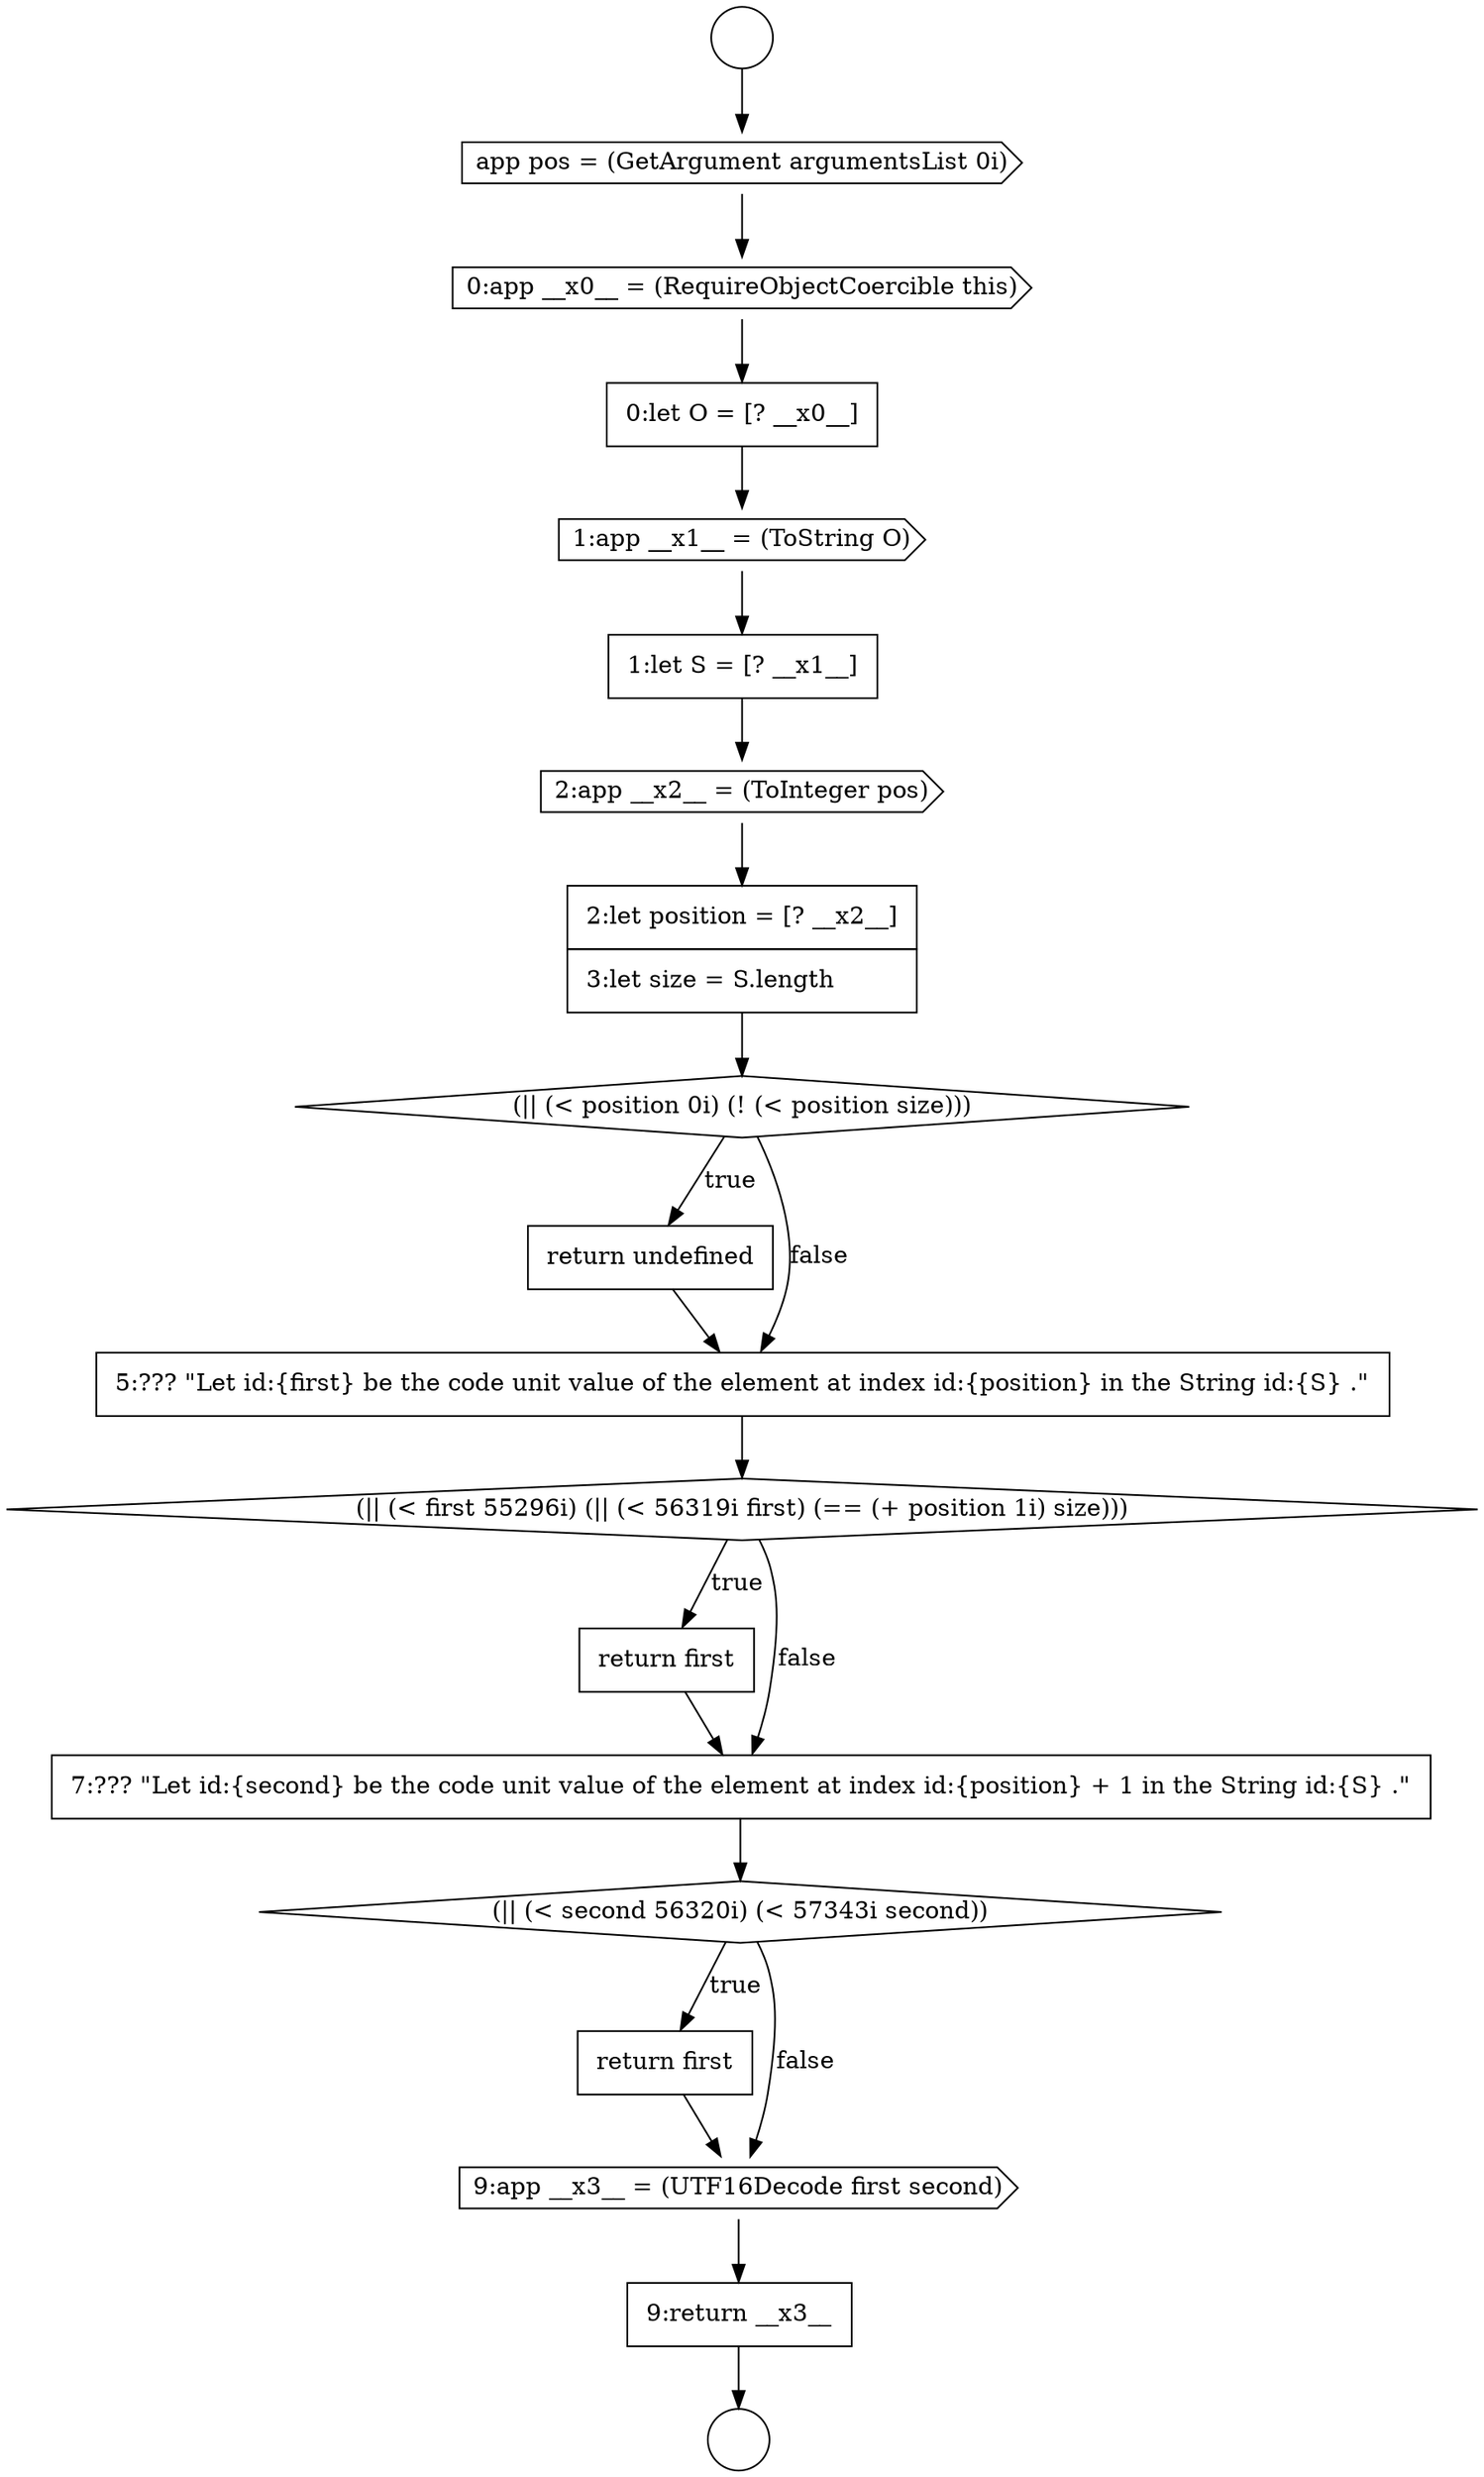 digraph {
  node12148 [shape=cds, label=<<font color="black">1:app __x1__ = (ToString O)</font>> color="black" fillcolor="white" style=filled]
  node12158 [shape=diamond, label=<<font color="black">(|| (&lt; second 56320i) (&lt; 57343i second))</font>> color="black" fillcolor="white" style=filled]
  node12159 [shape=none, margin=0, label=<<font color="black">
    <table border="0" cellborder="1" cellspacing="0" cellpadding="10">
      <tr><td align="left">return first</td></tr>
    </table>
  </font>> color="black" fillcolor="white" style=filled]
  node12147 [shape=none, margin=0, label=<<font color="black">
    <table border="0" cellborder="1" cellspacing="0" cellpadding="10">
      <tr><td align="left">0:let O = [? __x0__]</td></tr>
    </table>
  </font>> color="black" fillcolor="white" style=filled]
  node12151 [shape=none, margin=0, label=<<font color="black">
    <table border="0" cellborder="1" cellspacing="0" cellpadding="10">
      <tr><td align="left">2:let position = [? __x2__]</td></tr>
      <tr><td align="left">3:let size = S.length</td></tr>
    </table>
  </font>> color="black" fillcolor="white" style=filled]
  node12155 [shape=diamond, label=<<font color="black">(|| (&lt; first 55296i) (|| (&lt; 56319i first) (== (+ position 1i) size)))</font>> color="black" fillcolor="white" style=filled]
  node12143 [shape=circle label=" " color="black" fillcolor="white" style=filled]
  node12146 [shape=cds, label=<<font color="black">0:app __x0__ = (RequireObjectCoercible this)</font>> color="black" fillcolor="white" style=filled]
  node12156 [shape=none, margin=0, label=<<font color="black">
    <table border="0" cellborder="1" cellspacing="0" cellpadding="10">
      <tr><td align="left">return first</td></tr>
    </table>
  </font>> color="black" fillcolor="white" style=filled]
  node12145 [shape=cds, label=<<font color="black">app pos = (GetArgument argumentsList 0i)</font>> color="black" fillcolor="white" style=filled]
  node12157 [shape=none, margin=0, label=<<font color="black">
    <table border="0" cellborder="1" cellspacing="0" cellpadding="10">
      <tr><td align="left">7:??? &quot;Let id:{second} be the code unit value of the element at index id:{position} + 1 in the String id:{S} .&quot;</td></tr>
    </table>
  </font>> color="black" fillcolor="white" style=filled]
  node12152 [shape=diamond, label=<<font color="black">(|| (&lt; position 0i) (! (&lt; position size)))</font>> color="black" fillcolor="white" style=filled]
  node12153 [shape=none, margin=0, label=<<font color="black">
    <table border="0" cellborder="1" cellspacing="0" cellpadding="10">
      <tr><td align="left">return undefined</td></tr>
    </table>
  </font>> color="black" fillcolor="white" style=filled]
  node12144 [shape=circle label=" " color="black" fillcolor="white" style=filled]
  node12149 [shape=none, margin=0, label=<<font color="black">
    <table border="0" cellborder="1" cellspacing="0" cellpadding="10">
      <tr><td align="left">1:let S = [? __x1__]</td></tr>
    </table>
  </font>> color="black" fillcolor="white" style=filled]
  node12154 [shape=none, margin=0, label=<<font color="black">
    <table border="0" cellborder="1" cellspacing="0" cellpadding="10">
      <tr><td align="left">5:??? &quot;Let id:{first} be the code unit value of the element at index id:{position} in the String id:{S} .&quot;</td></tr>
    </table>
  </font>> color="black" fillcolor="white" style=filled]
  node12161 [shape=none, margin=0, label=<<font color="black">
    <table border="0" cellborder="1" cellspacing="0" cellpadding="10">
      <tr><td align="left">9:return __x3__</td></tr>
    </table>
  </font>> color="black" fillcolor="white" style=filled]
  node12160 [shape=cds, label=<<font color="black">9:app __x3__ = (UTF16Decode first second)</font>> color="black" fillcolor="white" style=filled]
  node12150 [shape=cds, label=<<font color="black">2:app __x2__ = (ToInteger pos)</font>> color="black" fillcolor="white" style=filled]
  node12160 -> node12161 [ color="black"]
  node12146 -> node12147 [ color="black"]
  node12155 -> node12156 [label=<<font color="black">true</font>> color="black"]
  node12155 -> node12157 [label=<<font color="black">false</font>> color="black"]
  node12151 -> node12152 [ color="black"]
  node12152 -> node12153 [label=<<font color="black">true</font>> color="black"]
  node12152 -> node12154 [label=<<font color="black">false</font>> color="black"]
  node12156 -> node12157 [ color="black"]
  node12158 -> node12159 [label=<<font color="black">true</font>> color="black"]
  node12158 -> node12160 [label=<<font color="black">false</font>> color="black"]
  node12149 -> node12150 [ color="black"]
  node12159 -> node12160 [ color="black"]
  node12153 -> node12154 [ color="black"]
  node12157 -> node12158 [ color="black"]
  node12145 -> node12146 [ color="black"]
  node12161 -> node12144 [ color="black"]
  node12148 -> node12149 [ color="black"]
  node12143 -> node12145 [ color="black"]
  node12154 -> node12155 [ color="black"]
  node12150 -> node12151 [ color="black"]
  node12147 -> node12148 [ color="black"]
}
